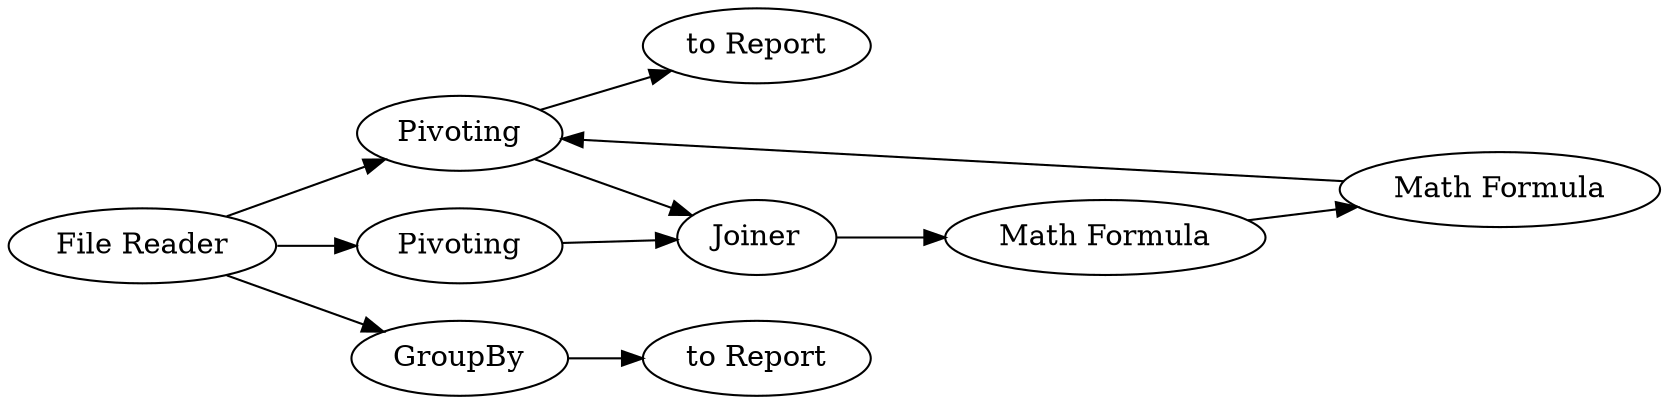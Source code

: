 digraph {
	1 -> 18
	3 -> 8
	18 -> 15
	19 -> 20
	18 -> 20
	20 -> 16
	17 -> 18
	1 -> 19
	16 -> 17
	1 -> 3
	16 [label="Math Formula"]
	20 [label=Joiner]
	1 [label="File Reader"]
	18 [label=Pivoting]
	8 [label="to Report"]
	15 [label="to Report"]
	17 [label="Math Formula"]
	3 [label=GroupBy]
	19 [label=Pivoting]
	rankdir=LR
}
